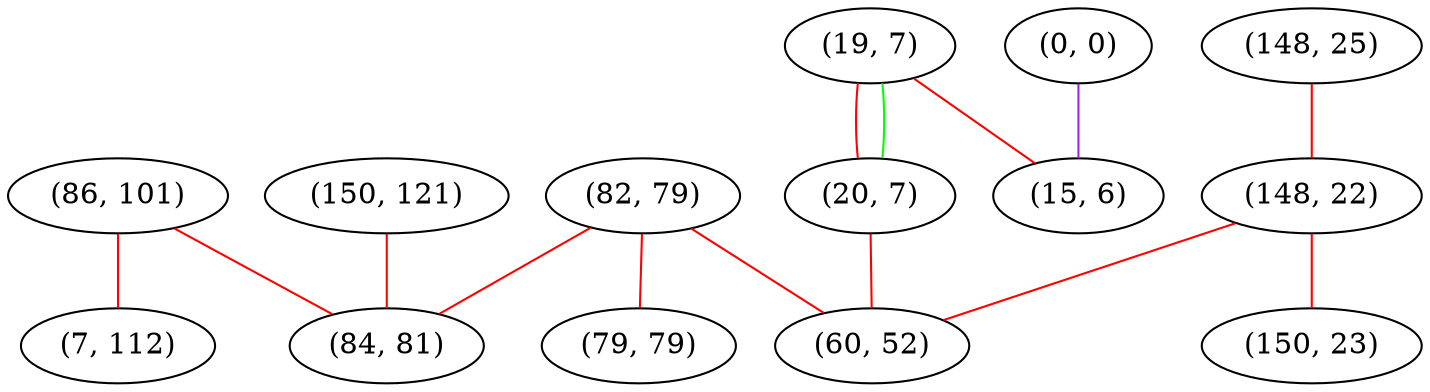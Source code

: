 graph "" {
"(150, 121)";
"(0, 0)";
"(148, 25)";
"(148, 22)";
"(82, 79)";
"(19, 7)";
"(15, 6)";
"(86, 101)";
"(20, 7)";
"(60, 52)";
"(7, 112)";
"(150, 23)";
"(84, 81)";
"(79, 79)";
"(150, 121)" -- "(84, 81)"  [color=red, key=0, weight=1];
"(0, 0)" -- "(15, 6)"  [color=purple, key=0, weight=4];
"(148, 25)" -- "(148, 22)"  [color=red, key=0, weight=1];
"(148, 22)" -- "(150, 23)"  [color=red, key=0, weight=1];
"(148, 22)" -- "(60, 52)"  [color=red, key=0, weight=1];
"(82, 79)" -- "(60, 52)"  [color=red, key=0, weight=1];
"(82, 79)" -- "(84, 81)"  [color=red, key=0, weight=1];
"(82, 79)" -- "(79, 79)"  [color=red, key=0, weight=1];
"(19, 7)" -- "(20, 7)"  [color=red, key=0, weight=1];
"(19, 7)" -- "(20, 7)"  [color=green, key=1, weight=2];
"(19, 7)" -- "(15, 6)"  [color=red, key=0, weight=1];
"(86, 101)" -- "(84, 81)"  [color=red, key=0, weight=1];
"(86, 101)" -- "(7, 112)"  [color=red, key=0, weight=1];
"(20, 7)" -- "(60, 52)"  [color=red, key=0, weight=1];
}
